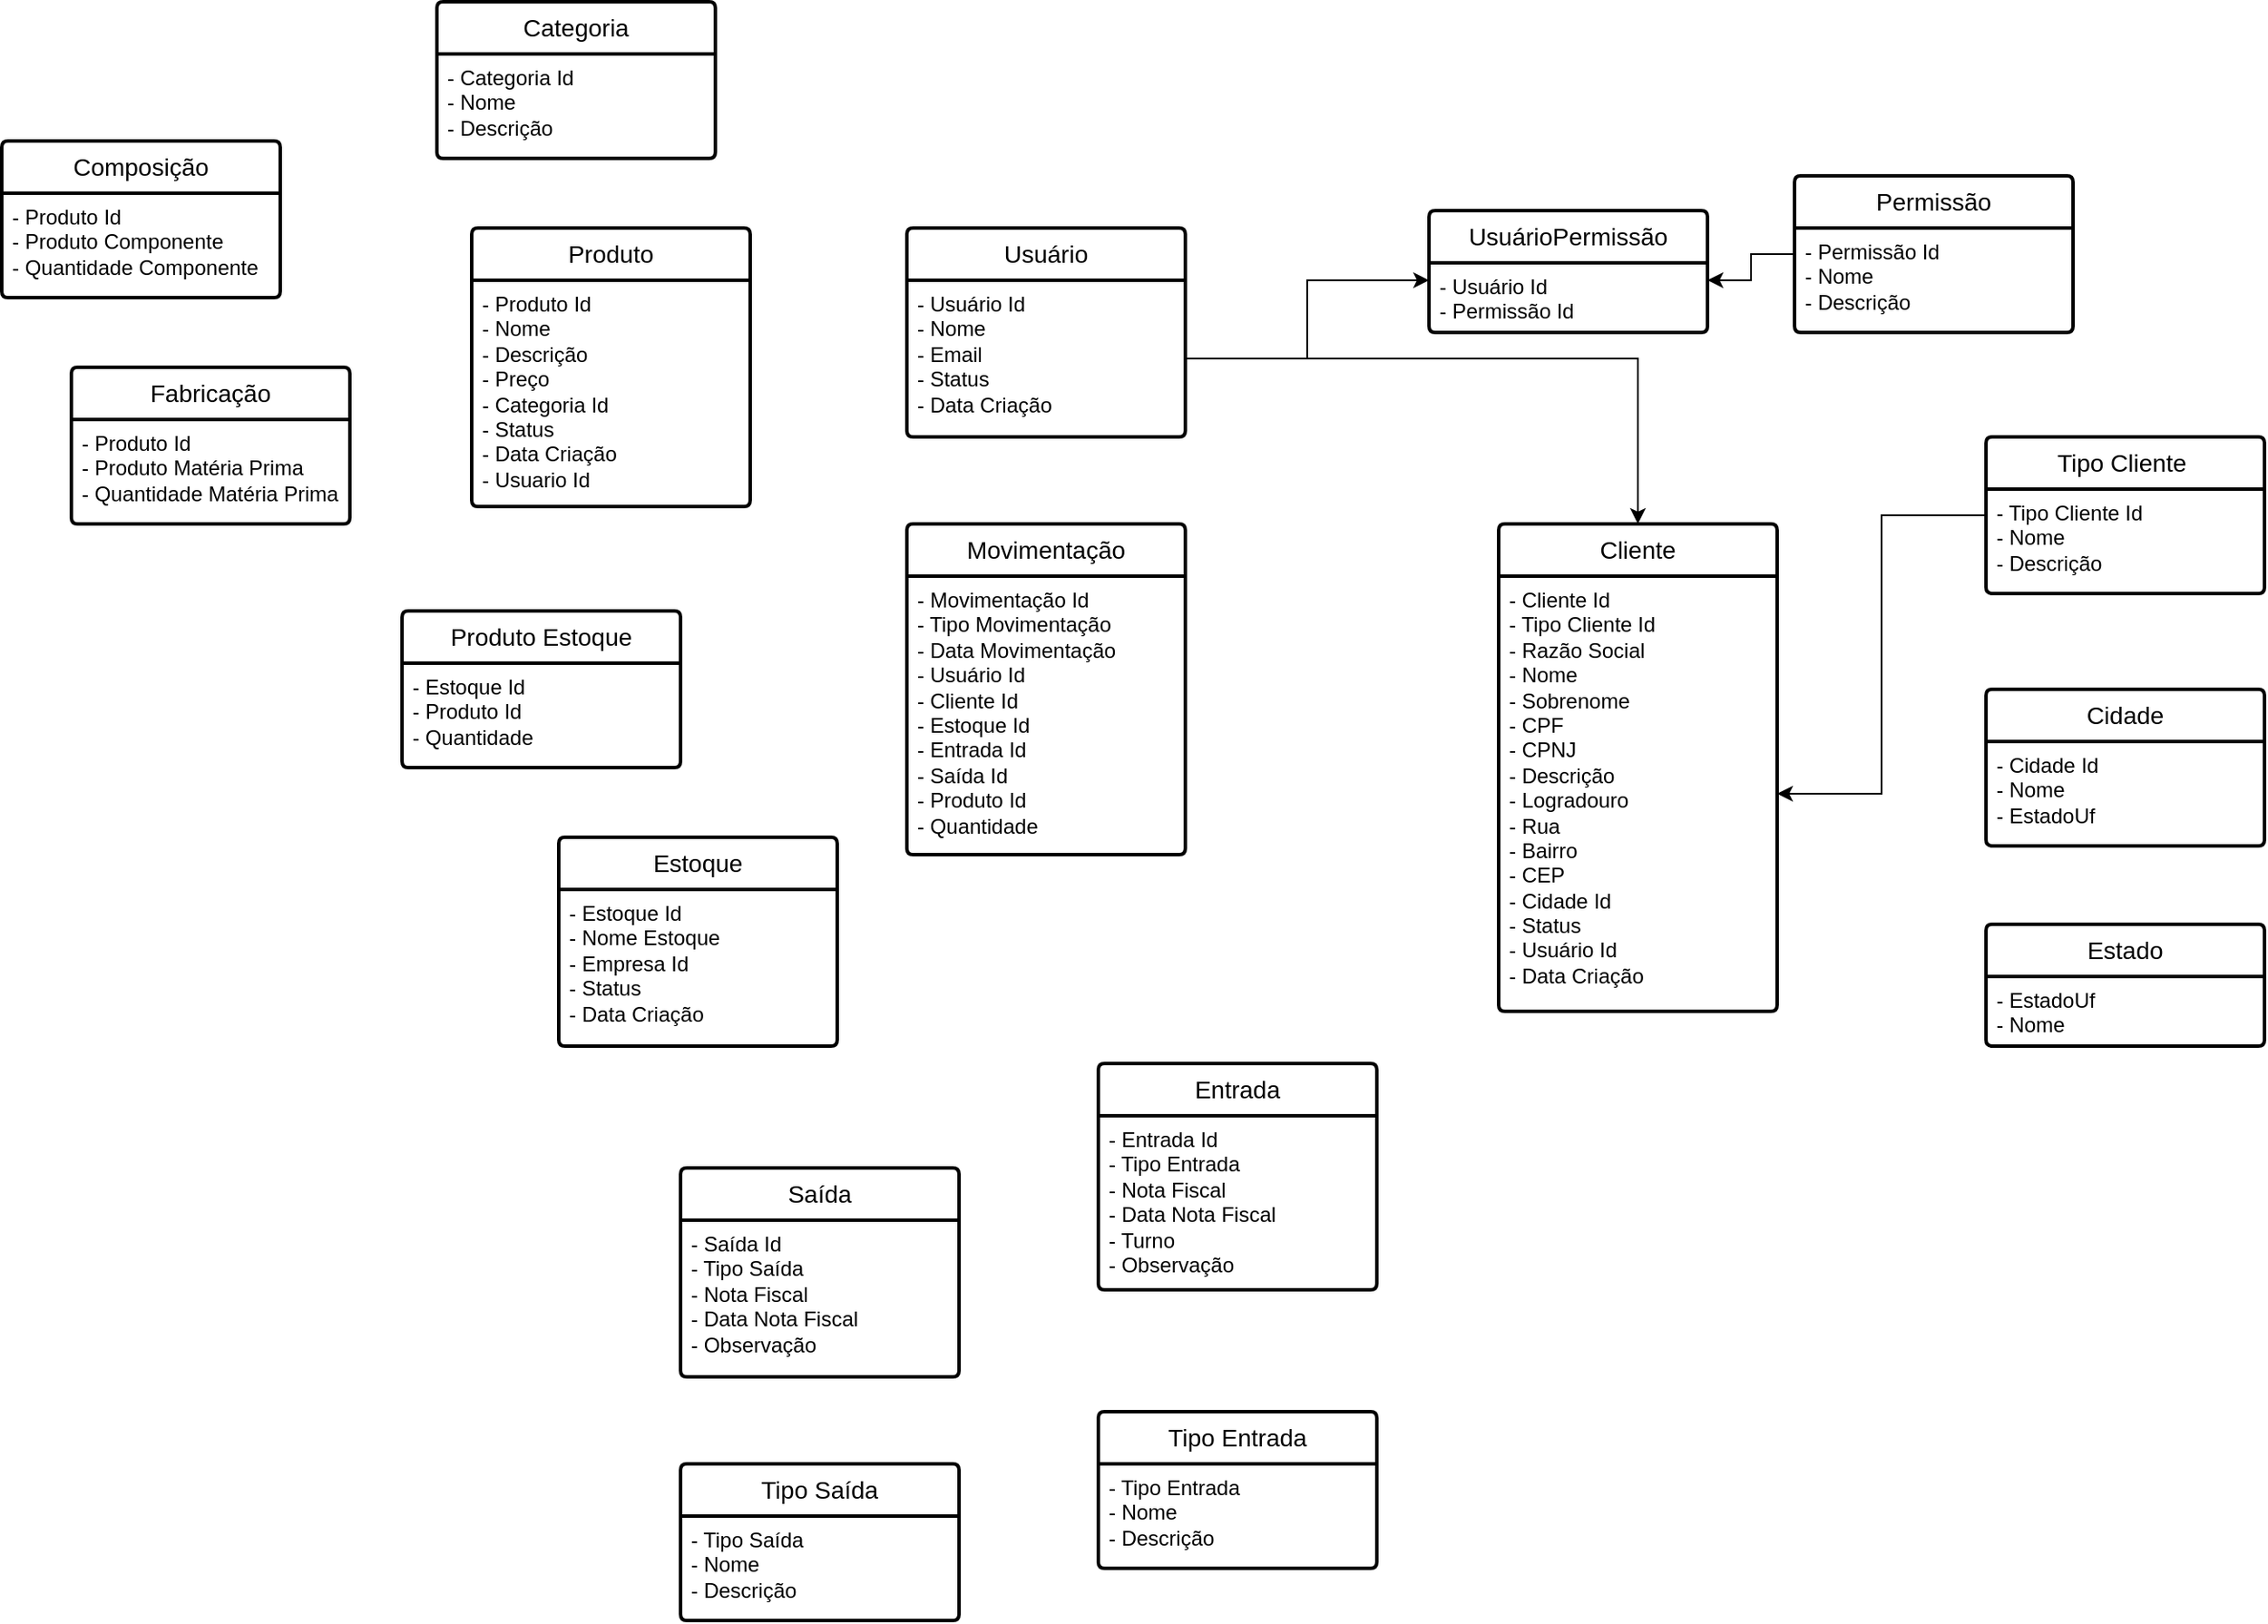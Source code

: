 <mxfile version="24.7.14">
  <diagram name="Página-1" id="4eZlmuM-PPHnIgkoYzvH">
    <mxGraphModel dx="2180" dy="1218" grid="1" gridSize="10" guides="1" tooltips="1" connect="1" arrows="1" fold="1" page="1" pageScale="1" pageWidth="827" pageHeight="1169" math="0" shadow="0">
      <root>
        <mxCell id="0" />
        <mxCell id="1" parent="0" />
        <mxCell id="nHZGqctwkZ7mky7nG77i-6" value="Usuário" style="swimlane;childLayout=stackLayout;horizontal=1;startSize=30;horizontalStack=0;rounded=1;fontSize=14;fontStyle=0;strokeWidth=2;resizeParent=0;resizeLast=1;shadow=0;dashed=0;align=center;arcSize=4;whiteSpace=wrap;html=1;" parent="1" vertex="1">
          <mxGeometry x="840" y="440" width="160" height="120" as="geometry" />
        </mxCell>
        <mxCell id="nHZGqctwkZ7mky7nG77i-7" value="- Usuário Id&lt;div&gt;- Nome&lt;/div&gt;&lt;div&gt;- Email&lt;/div&gt;&lt;div&gt;- Status&lt;/div&gt;&lt;div&gt;- Data Criação&lt;/div&gt;" style="align=left;strokeColor=none;fillColor=none;spacingLeft=4;fontSize=12;verticalAlign=top;resizable=0;rotatable=0;part=1;html=1;" parent="nHZGqctwkZ7mky7nG77i-6" vertex="1">
          <mxGeometry y="30" width="160" height="90" as="geometry" />
        </mxCell>
        <mxCell id="nHZGqctwkZ7mky7nG77i-19" style="edgeStyle=orthogonalEdgeStyle;rounded=0;orthogonalLoop=1;jettySize=auto;html=1;entryX=1;entryY=0.25;entryDx=0;entryDy=0;" parent="1" source="nHZGqctwkZ7mky7nG77i-13" target="nHZGqctwkZ7mky7nG77i-16" edge="1">
          <mxGeometry relative="1" as="geometry" />
        </mxCell>
        <mxCell id="nHZGqctwkZ7mky7nG77i-13" value="Permissão" style="swimlane;childLayout=stackLayout;horizontal=1;startSize=30;horizontalStack=0;rounded=1;fontSize=14;fontStyle=0;strokeWidth=2;resizeParent=0;resizeLast=1;shadow=0;dashed=0;align=center;arcSize=4;whiteSpace=wrap;html=1;" parent="1" vertex="1">
          <mxGeometry x="1350" y="410" width="160" height="90" as="geometry" />
        </mxCell>
        <mxCell id="nHZGqctwkZ7mky7nG77i-14" value="- Permissão Id&lt;div&gt;- Nome&lt;/div&gt;&lt;div&gt;- Descrição&lt;/div&gt;" style="align=left;strokeColor=none;fillColor=none;spacingLeft=4;fontSize=12;verticalAlign=top;resizable=0;rotatable=0;part=1;html=1;" parent="nHZGqctwkZ7mky7nG77i-13" vertex="1">
          <mxGeometry y="30" width="160" height="60" as="geometry" />
        </mxCell>
        <mxCell id="nHZGqctwkZ7mky7nG77i-15" value="UsuárioPermissão" style="swimlane;childLayout=stackLayout;horizontal=1;startSize=30;horizontalStack=0;rounded=1;fontSize=14;fontStyle=0;strokeWidth=2;resizeParent=0;resizeLast=1;shadow=0;dashed=0;align=center;arcSize=4;whiteSpace=wrap;html=1;" parent="1" vertex="1">
          <mxGeometry x="1140" y="430" width="160" height="70" as="geometry" />
        </mxCell>
        <mxCell id="nHZGqctwkZ7mky7nG77i-16" value="- Usuário Id&lt;div&gt;- Permissão Id&lt;/div&gt;" style="align=left;strokeColor=none;fillColor=none;spacingLeft=4;fontSize=12;verticalAlign=top;resizable=0;rotatable=0;part=1;html=1;" parent="nHZGqctwkZ7mky7nG77i-15" vertex="1">
          <mxGeometry y="30" width="160" height="40" as="geometry" />
        </mxCell>
        <mxCell id="nHZGqctwkZ7mky7nG77i-18" style="edgeStyle=orthogonalEdgeStyle;rounded=0;orthogonalLoop=1;jettySize=auto;html=1;entryX=0;entryY=0.25;entryDx=0;entryDy=0;" parent="1" source="nHZGqctwkZ7mky7nG77i-7" target="nHZGqctwkZ7mky7nG77i-16" edge="1">
          <mxGeometry relative="1" as="geometry" />
        </mxCell>
        <mxCell id="nHZGqctwkZ7mky7nG77i-20" value="Cliente" style="swimlane;childLayout=stackLayout;horizontal=1;startSize=30;horizontalStack=0;rounded=1;fontSize=14;fontStyle=0;strokeWidth=2;resizeParent=0;resizeLast=1;shadow=0;dashed=0;align=center;arcSize=4;whiteSpace=wrap;html=1;" parent="1" vertex="1">
          <mxGeometry x="1180" y="610" width="160" height="280" as="geometry" />
        </mxCell>
        <mxCell id="nHZGqctwkZ7mky7nG77i-21" value="- Cliente Id&lt;div&gt;- Tipo Cliente Id&lt;div&gt;- Razão Social&lt;/div&gt;&lt;div&gt;- Nome&lt;/div&gt;&lt;div&gt;- Sobrenome&lt;/div&gt;&lt;div&gt;- CPF&lt;/div&gt;&lt;div&gt;- CPNJ&lt;/div&gt;&lt;div&gt;- Descrição&lt;/div&gt;&lt;div&gt;- Logradouro&lt;/div&gt;&lt;div&gt;- Rua&lt;/div&gt;&lt;div&gt;- Bairro&lt;/div&gt;&lt;div&gt;- CEP&lt;/div&gt;&lt;div&gt;- Cidade Id&lt;/div&gt;&lt;div&gt;- Status&lt;/div&gt;&lt;div&gt;- Usuário Id&lt;/div&gt;&lt;div&gt;&lt;span style=&quot;background-color: initial;&quot;&gt;- Data Criação&lt;/span&gt;&amp;nbsp;&lt;/div&gt;&lt;div&gt;&lt;br&gt;&lt;/div&gt;&lt;/div&gt;" style="align=left;strokeColor=none;fillColor=none;spacingLeft=4;fontSize=12;verticalAlign=top;resizable=0;rotatable=0;part=1;html=1;" parent="nHZGqctwkZ7mky7nG77i-20" vertex="1">
          <mxGeometry y="30" width="160" height="250" as="geometry" />
        </mxCell>
        <mxCell id="QyyUy4oXN8FV1IVaJ9Bp-29" style="edgeStyle=orthogonalEdgeStyle;rounded=0;orthogonalLoop=1;jettySize=auto;html=1;entryX=1;entryY=0.5;entryDx=0;entryDy=0;" edge="1" parent="1" source="nHZGqctwkZ7mky7nG77i-23" target="nHZGqctwkZ7mky7nG77i-21">
          <mxGeometry relative="1" as="geometry" />
        </mxCell>
        <mxCell id="nHZGqctwkZ7mky7nG77i-23" value="Tipo Cliente&amp;nbsp;" style="swimlane;childLayout=stackLayout;horizontal=1;startSize=30;horizontalStack=0;rounded=1;fontSize=14;fontStyle=0;strokeWidth=2;resizeParent=0;resizeLast=1;shadow=0;dashed=0;align=center;arcSize=4;whiteSpace=wrap;html=1;" parent="1" vertex="1">
          <mxGeometry x="1460" y="560" width="160" height="90" as="geometry" />
        </mxCell>
        <mxCell id="nHZGqctwkZ7mky7nG77i-24" value="- Tipo Cliente Id&lt;div&gt;- Nome&lt;/div&gt;&lt;div&gt;- Descrição&lt;/div&gt;" style="align=left;strokeColor=none;fillColor=none;spacingLeft=4;fontSize=12;verticalAlign=top;resizable=0;rotatable=0;part=1;html=1;" parent="nHZGqctwkZ7mky7nG77i-23" vertex="1">
          <mxGeometry y="30" width="160" height="60" as="geometry" />
        </mxCell>
        <mxCell id="nHZGqctwkZ7mky7nG77i-26" value="Cidade" style="swimlane;childLayout=stackLayout;horizontal=1;startSize=30;horizontalStack=0;rounded=1;fontSize=14;fontStyle=0;strokeWidth=2;resizeParent=0;resizeLast=1;shadow=0;dashed=0;align=center;arcSize=4;whiteSpace=wrap;html=1;" parent="1" vertex="1">
          <mxGeometry x="1460" y="705" width="160" height="90" as="geometry" />
        </mxCell>
        <mxCell id="nHZGqctwkZ7mky7nG77i-27" value="- Cidade Id&lt;div&gt;- Nome&lt;/div&gt;&lt;div&gt;- EstadoUf&lt;/div&gt;" style="align=left;strokeColor=none;fillColor=none;spacingLeft=4;fontSize=12;verticalAlign=top;resizable=0;rotatable=0;part=1;html=1;" parent="nHZGqctwkZ7mky7nG77i-26" vertex="1">
          <mxGeometry y="30" width="160" height="60" as="geometry" />
        </mxCell>
        <mxCell id="nHZGqctwkZ7mky7nG77i-31" value="Estado" style="swimlane;childLayout=stackLayout;horizontal=1;startSize=30;horizontalStack=0;rounded=1;fontSize=14;fontStyle=0;strokeWidth=2;resizeParent=0;resizeLast=1;shadow=0;dashed=0;align=center;arcSize=4;whiteSpace=wrap;html=1;" parent="1" vertex="1">
          <mxGeometry x="1460" y="840" width="160" height="70" as="geometry" />
        </mxCell>
        <mxCell id="nHZGqctwkZ7mky7nG77i-32" value="- EstadoUf&lt;div&gt;- Nome&lt;/div&gt;" style="align=left;strokeColor=none;fillColor=none;spacingLeft=4;fontSize=12;verticalAlign=top;resizable=0;rotatable=0;part=1;html=1;" parent="nHZGqctwkZ7mky7nG77i-31" vertex="1">
          <mxGeometry y="30" width="160" height="40" as="geometry" />
        </mxCell>
        <mxCell id="nHZGqctwkZ7mky7nG77i-35" value="Produto" style="swimlane;childLayout=stackLayout;horizontal=1;startSize=30;horizontalStack=0;rounded=1;fontSize=14;fontStyle=0;strokeWidth=2;resizeParent=0;resizeLast=1;shadow=0;dashed=0;align=center;arcSize=4;whiteSpace=wrap;html=1;" parent="1" vertex="1">
          <mxGeometry x="590" y="440" width="160" height="160" as="geometry" />
        </mxCell>
        <mxCell id="nHZGqctwkZ7mky7nG77i-36" value="- Produto Id&lt;div&gt;- Nome&lt;/div&gt;&lt;div&gt;- Descrição&lt;/div&gt;&lt;div&gt;- Preço&lt;/div&gt;&lt;div&gt;- Categoria Id&lt;/div&gt;&lt;div&gt;- Status&lt;/div&gt;&lt;div&gt;- Data Criação&lt;/div&gt;&lt;div&gt;- Usuario Id&lt;/div&gt;" style="align=left;strokeColor=none;fillColor=none;spacingLeft=4;fontSize=12;verticalAlign=top;resizable=0;rotatable=0;part=1;html=1;" parent="nHZGqctwkZ7mky7nG77i-35" vertex="1">
          <mxGeometry y="30" width="160" height="130" as="geometry" />
        </mxCell>
        <mxCell id="nHZGqctwkZ7mky7nG77i-41" value="Categoria" style="swimlane;childLayout=stackLayout;horizontal=1;startSize=30;horizontalStack=0;rounded=1;fontSize=14;fontStyle=0;strokeWidth=2;resizeParent=0;resizeLast=1;shadow=0;dashed=0;align=center;arcSize=4;whiteSpace=wrap;html=1;" parent="1" vertex="1">
          <mxGeometry x="570" y="310" width="160" height="90" as="geometry" />
        </mxCell>
        <mxCell id="nHZGqctwkZ7mky7nG77i-42" value="- Categoria Id&lt;div&gt;- Nome&lt;/div&gt;&lt;div&gt;- Descrição&lt;/div&gt;" style="align=left;strokeColor=none;fillColor=none;spacingLeft=4;fontSize=12;verticalAlign=top;resizable=0;rotatable=0;part=1;html=1;" parent="nHZGqctwkZ7mky7nG77i-41" vertex="1">
          <mxGeometry y="30" width="160" height="60" as="geometry" />
        </mxCell>
        <mxCell id="nHZGqctwkZ7mky7nG77i-45" value="Fabricação" style="swimlane;childLayout=stackLayout;horizontal=1;startSize=30;horizontalStack=0;rounded=1;fontSize=14;fontStyle=0;strokeWidth=2;resizeParent=0;resizeLast=1;shadow=0;dashed=0;align=center;arcSize=4;whiteSpace=wrap;html=1;" parent="1" vertex="1">
          <mxGeometry x="360" y="520" width="160" height="90" as="geometry" />
        </mxCell>
        <mxCell id="nHZGqctwkZ7mky7nG77i-46" value="- Produto Id&lt;div&gt;- Produto Matéria Prima&amp;nbsp;&lt;/div&gt;&lt;div&gt;- Quantidade Matéria Prima&lt;/div&gt;" style="align=left;strokeColor=none;fillColor=none;spacingLeft=4;fontSize=12;verticalAlign=top;resizable=0;rotatable=0;part=1;html=1;" parent="nHZGqctwkZ7mky7nG77i-45" vertex="1">
          <mxGeometry y="30" width="160" height="60" as="geometry" />
        </mxCell>
        <mxCell id="nHZGqctwkZ7mky7nG77i-49" value="Composição" style="swimlane;childLayout=stackLayout;horizontal=1;startSize=30;horizontalStack=0;rounded=1;fontSize=14;fontStyle=0;strokeWidth=2;resizeParent=0;resizeLast=1;shadow=0;dashed=0;align=center;arcSize=4;whiteSpace=wrap;html=1;" parent="1" vertex="1">
          <mxGeometry x="320" y="390" width="160" height="90" as="geometry" />
        </mxCell>
        <mxCell id="nHZGqctwkZ7mky7nG77i-50" value="- Produto Id&lt;div&gt;- Produto Componente&lt;/div&gt;&lt;div&gt;- Quantidade Componente&lt;/div&gt;" style="align=left;strokeColor=none;fillColor=none;spacingLeft=4;fontSize=12;verticalAlign=top;resizable=0;rotatable=0;part=1;html=1;" parent="nHZGqctwkZ7mky7nG77i-49" vertex="1">
          <mxGeometry y="30" width="160" height="60" as="geometry" />
        </mxCell>
        <mxCell id="nHZGqctwkZ7mky7nG77i-54" value="Entrada" style="swimlane;childLayout=stackLayout;horizontal=1;startSize=30;horizontalStack=0;rounded=1;fontSize=14;fontStyle=0;strokeWidth=2;resizeParent=0;resizeLast=1;shadow=0;dashed=0;align=center;arcSize=4;whiteSpace=wrap;html=1;" parent="1" vertex="1">
          <mxGeometry x="950" y="920" width="160" height="130" as="geometry" />
        </mxCell>
        <mxCell id="nHZGqctwkZ7mky7nG77i-55" value="- Entrada Id&lt;div&gt;- Tipo Entrada&lt;/div&gt;&lt;div&gt;- Nota Fiscal&lt;/div&gt;&lt;div&gt;- Data Nota Fiscal&lt;/div&gt;&lt;div&gt;- Turno&lt;/div&gt;&lt;div&gt;- Observação&lt;/div&gt;" style="align=left;strokeColor=none;fillColor=none;spacingLeft=4;fontSize=12;verticalAlign=top;resizable=0;rotatable=0;part=1;html=1;" parent="nHZGqctwkZ7mky7nG77i-54" vertex="1">
          <mxGeometry y="30" width="160" height="100" as="geometry" />
        </mxCell>
        <mxCell id="nHZGqctwkZ7mky7nG77i-57" value="Saída" style="swimlane;childLayout=stackLayout;horizontal=1;startSize=30;horizontalStack=0;rounded=1;fontSize=14;fontStyle=0;strokeWidth=2;resizeParent=0;resizeLast=1;shadow=0;dashed=0;align=center;arcSize=4;whiteSpace=wrap;html=1;" parent="1" vertex="1">
          <mxGeometry x="710" y="980" width="160" height="120" as="geometry" />
        </mxCell>
        <mxCell id="nHZGqctwkZ7mky7nG77i-58" value="- Saída Id&lt;div&gt;- Tipo Saída&lt;/div&gt;&lt;div&gt;- Nota Fiscal&lt;/div&gt;&lt;div&gt;- Data Nota Fiscal&lt;/div&gt;&lt;div&gt;- Observação&lt;/div&gt;" style="align=left;strokeColor=none;fillColor=none;spacingLeft=4;fontSize=12;verticalAlign=top;resizable=0;rotatable=0;part=1;html=1;" parent="nHZGqctwkZ7mky7nG77i-57" vertex="1">
          <mxGeometry y="30" width="160" height="90" as="geometry" />
        </mxCell>
        <mxCell id="nHZGqctwkZ7mky7nG77i-60" value="Tipo Entrada" style="swimlane;childLayout=stackLayout;horizontal=1;startSize=30;horizontalStack=0;rounded=1;fontSize=14;fontStyle=0;strokeWidth=2;resizeParent=0;resizeLast=1;shadow=0;dashed=0;align=center;arcSize=4;whiteSpace=wrap;html=1;" parent="1" vertex="1">
          <mxGeometry x="950" y="1120" width="160" height="90" as="geometry" />
        </mxCell>
        <mxCell id="nHZGqctwkZ7mky7nG77i-61" value="- Tipo Entrada&lt;div&gt;- Nome&lt;/div&gt;&lt;div&gt;- Descrição&lt;/div&gt;" style="align=left;strokeColor=none;fillColor=none;spacingLeft=4;fontSize=12;verticalAlign=top;resizable=0;rotatable=0;part=1;html=1;" parent="nHZGqctwkZ7mky7nG77i-60" vertex="1">
          <mxGeometry y="30" width="160" height="60" as="geometry" />
        </mxCell>
        <mxCell id="nHZGqctwkZ7mky7nG77i-63" value="Tipo Saída" style="swimlane;childLayout=stackLayout;horizontal=1;startSize=30;horizontalStack=0;rounded=1;fontSize=14;fontStyle=0;strokeWidth=2;resizeParent=0;resizeLast=1;shadow=0;dashed=0;align=center;arcSize=4;whiteSpace=wrap;html=1;" parent="1" vertex="1">
          <mxGeometry x="710" y="1150" width="160" height="90" as="geometry" />
        </mxCell>
        <mxCell id="nHZGqctwkZ7mky7nG77i-64" value="- Tipo Saída&lt;div&gt;- Nome&lt;/div&gt;&lt;div&gt;- Descrição&lt;/div&gt;" style="align=left;strokeColor=none;fillColor=none;spacingLeft=4;fontSize=12;verticalAlign=top;resizable=0;rotatable=0;part=1;html=1;" parent="nHZGqctwkZ7mky7nG77i-63" vertex="1">
          <mxGeometry y="30" width="160" height="60" as="geometry" />
        </mxCell>
        <mxCell id="nHZGqctwkZ7mky7nG77i-66" value="Movimentação" style="swimlane;childLayout=stackLayout;horizontal=1;startSize=30;horizontalStack=0;rounded=1;fontSize=14;fontStyle=0;strokeWidth=2;resizeParent=0;resizeLast=1;shadow=0;dashed=0;align=center;arcSize=4;whiteSpace=wrap;html=1;" parent="1" vertex="1">
          <mxGeometry x="840" y="610" width="160" height="190" as="geometry" />
        </mxCell>
        <mxCell id="nHZGqctwkZ7mky7nG77i-67" value="- Movimentação Id&lt;div&gt;- Tipo Movimentação&lt;/div&gt;&lt;div&gt;- Data Movimentação&lt;/div&gt;&lt;div&gt;- Usuário Id&lt;/div&gt;&lt;div&gt;- Cliente Id&lt;/div&gt;&lt;div&gt;- Estoque Id&lt;/div&gt;&lt;div&gt;- Entrada Id&lt;/div&gt;&lt;div&gt;- Saída Id&lt;/div&gt;&lt;div&gt;- Produto Id&lt;/div&gt;&lt;div&gt;- Quantidade&lt;/div&gt;" style="align=left;strokeColor=none;fillColor=none;spacingLeft=4;fontSize=12;verticalAlign=top;resizable=0;rotatable=0;part=1;html=1;" parent="nHZGqctwkZ7mky7nG77i-66" vertex="1">
          <mxGeometry y="30" width="160" height="160" as="geometry" />
        </mxCell>
        <mxCell id="QyyUy4oXN8FV1IVaJ9Bp-1" value="Estoque" style="swimlane;childLayout=stackLayout;horizontal=1;startSize=30;horizontalStack=0;rounded=1;fontSize=14;fontStyle=0;strokeWidth=2;resizeParent=0;resizeLast=1;shadow=0;dashed=0;align=center;arcSize=4;whiteSpace=wrap;html=1;" vertex="1" parent="1">
          <mxGeometry x="640" y="790" width="160" height="120" as="geometry" />
        </mxCell>
        <mxCell id="QyyUy4oXN8FV1IVaJ9Bp-2" value="- Estoque Id&lt;div&gt;- Nome Estoque&lt;/div&gt;&lt;div&gt;- Empresa Id&lt;/div&gt;&lt;div&gt;- Status&lt;/div&gt;&lt;div&gt;- Data Criação&lt;/div&gt;" style="align=left;strokeColor=none;fillColor=none;spacingLeft=4;fontSize=12;verticalAlign=top;resizable=0;rotatable=0;part=1;html=1;" vertex="1" parent="QyyUy4oXN8FV1IVaJ9Bp-1">
          <mxGeometry y="30" width="160" height="90" as="geometry" />
        </mxCell>
        <mxCell id="QyyUy4oXN8FV1IVaJ9Bp-17" style="edgeStyle=orthogonalEdgeStyle;rounded=0;orthogonalLoop=1;jettySize=auto;html=1;entryX=0.5;entryY=0;entryDx=0;entryDy=0;" edge="1" parent="1" source="nHZGqctwkZ7mky7nG77i-7" target="nHZGqctwkZ7mky7nG77i-20">
          <mxGeometry relative="1" as="geometry" />
        </mxCell>
        <mxCell id="QyyUy4oXN8FV1IVaJ9Bp-23" value="Produto Estoque" style="swimlane;childLayout=stackLayout;horizontal=1;startSize=30;horizontalStack=0;rounded=1;fontSize=14;fontStyle=0;strokeWidth=2;resizeParent=0;resizeLast=1;shadow=0;dashed=0;align=center;arcSize=4;whiteSpace=wrap;html=1;" vertex="1" parent="1">
          <mxGeometry x="550" y="660" width="160" height="90" as="geometry" />
        </mxCell>
        <mxCell id="QyyUy4oXN8FV1IVaJ9Bp-24" value="&lt;div&gt;&lt;span style=&quot;background-color: initial;&quot;&gt;- Estoque Id&lt;/span&gt;&lt;br&gt;&lt;/div&gt;&lt;div&gt;- Produto Id&lt;/div&gt;&lt;div&gt;- Quantidade&amp;nbsp;&lt;/div&gt;" style="align=left;strokeColor=none;fillColor=none;spacingLeft=4;fontSize=12;verticalAlign=top;resizable=0;rotatable=0;part=1;html=1;" vertex="1" parent="QyyUy4oXN8FV1IVaJ9Bp-23">
          <mxGeometry y="30" width="160" height="60" as="geometry" />
        </mxCell>
      </root>
    </mxGraphModel>
  </diagram>
</mxfile>
